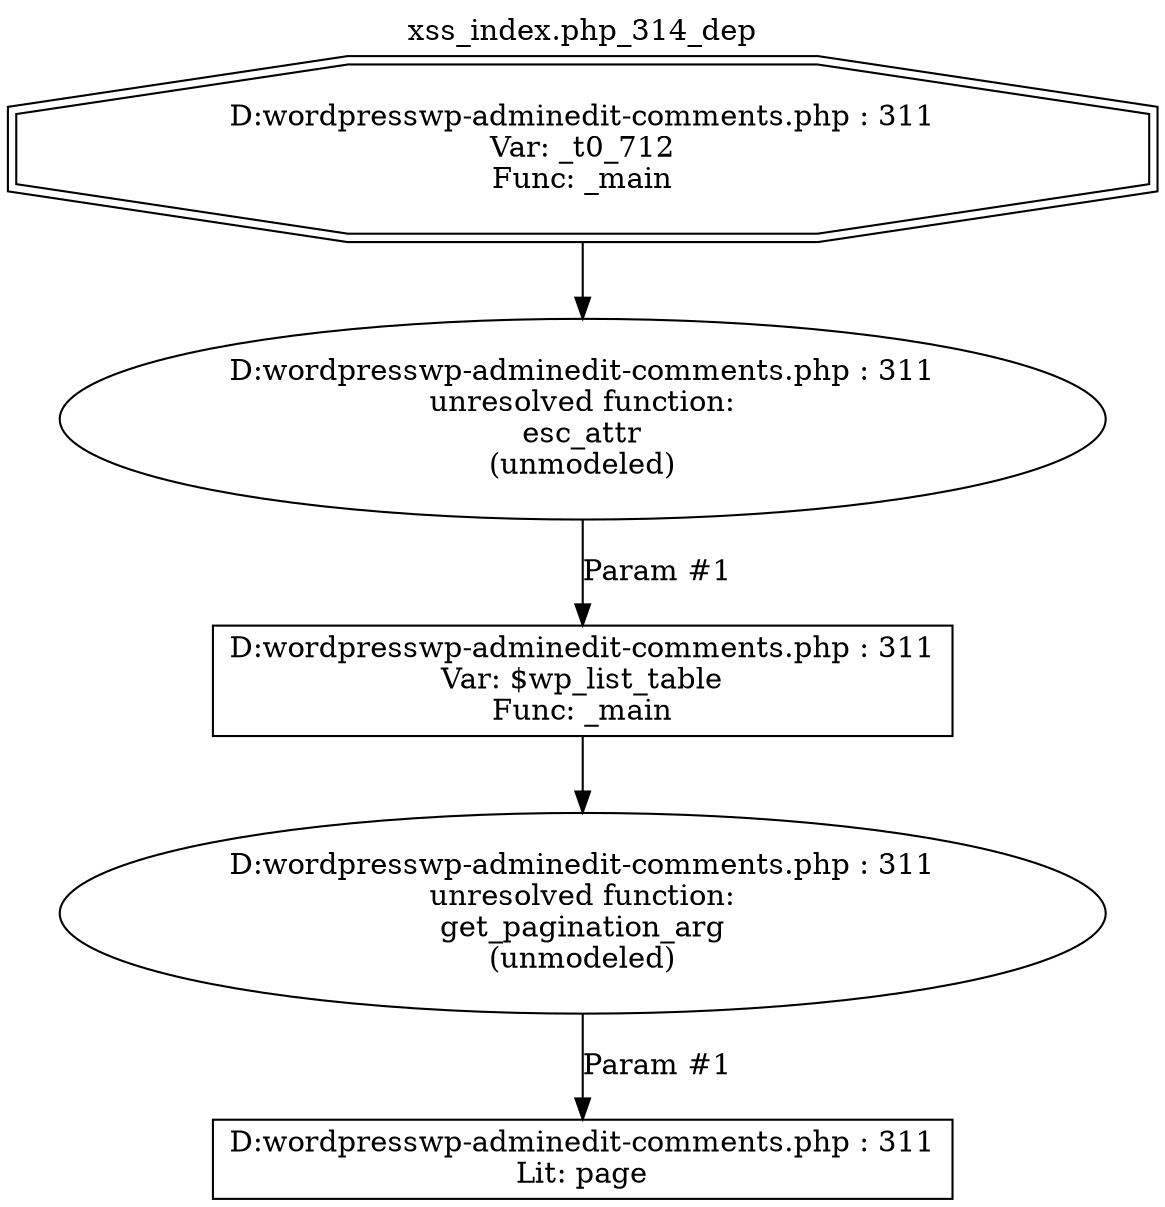 digraph cfg {
  label="xss_index.php_314_dep";
  labelloc=t;
  n1 [shape=doubleoctagon, label="D:\wordpress\wp-admin\edit-comments.php : 311\nVar: _t0_712\nFunc: _main\n"];
  n2 [shape=ellipse, label="D:\wordpress\wp-admin\edit-comments.php : 311\nunresolved function:\nesc_attr\n(unmodeled)\n"];
  n3 [shape=box, label="D:\wordpress\wp-admin\edit-comments.php : 311\nVar: $wp_list_table\nFunc: _main\n"];
  n4 [shape=ellipse, label="D:\wordpress\wp-admin\edit-comments.php : 311\nunresolved function:\nget_pagination_arg\n(unmodeled)\n"];
  n5 [shape=box, label="D:\wordpress\wp-admin\edit-comments.php : 311\nLit: page\n"];
  n1 -> n2;
  n3 -> n4;
  n4 -> n5[label="Param #1"];
  n2 -> n3[label="Param #1"];
}
